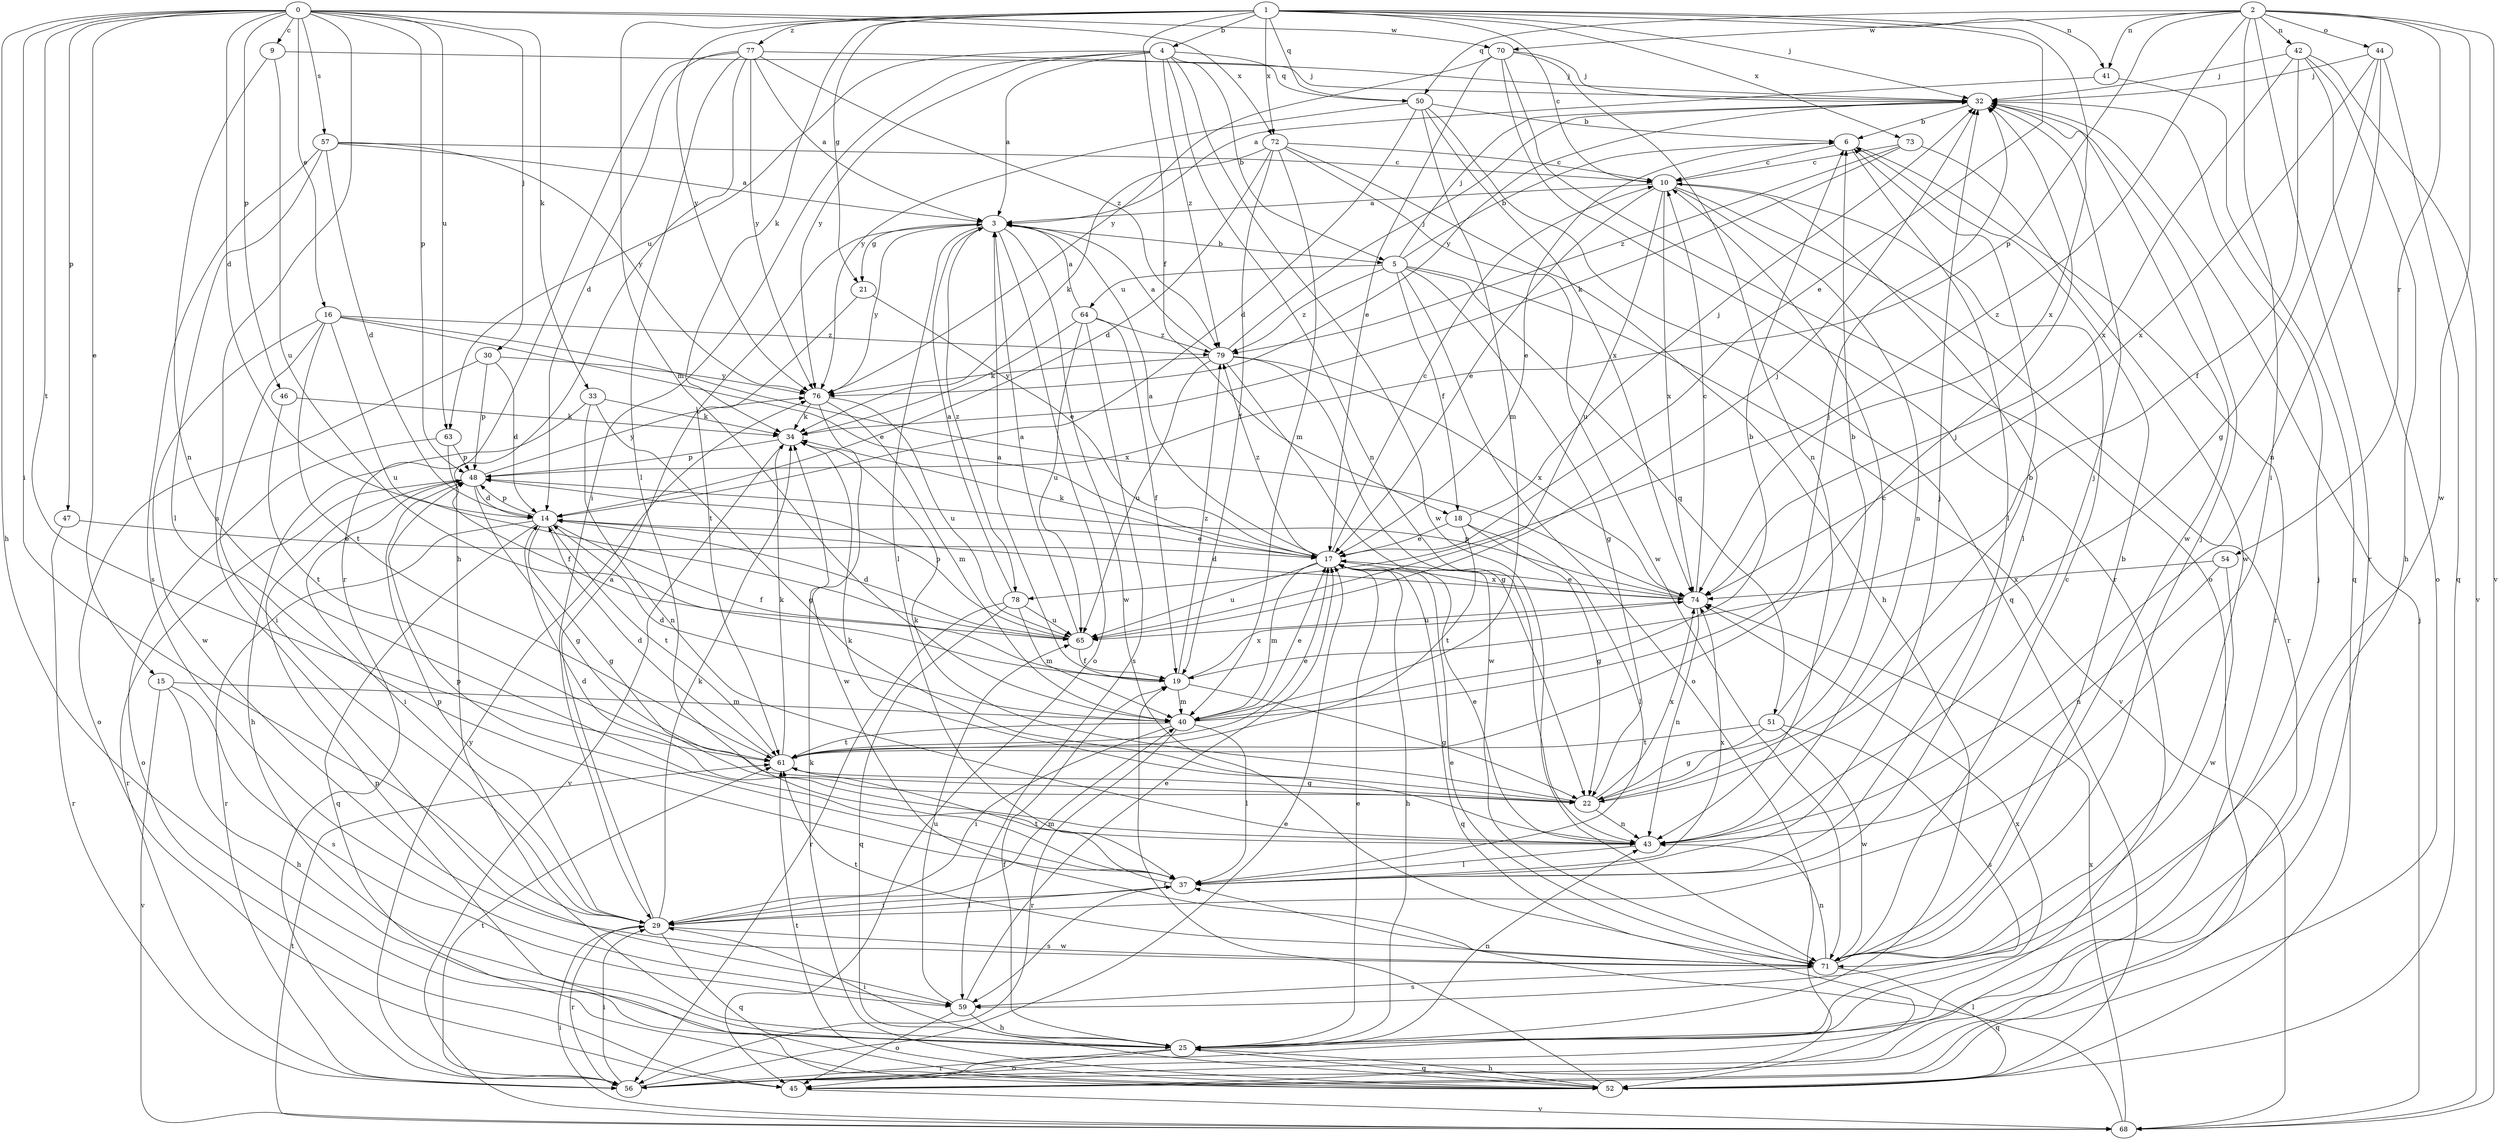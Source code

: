 strict digraph  {
0;
1;
2;
3;
4;
5;
6;
9;
10;
14;
15;
16;
17;
18;
19;
21;
22;
25;
29;
30;
32;
33;
34;
37;
40;
41;
42;
43;
44;
45;
46;
47;
48;
50;
51;
52;
54;
56;
57;
59;
61;
63;
64;
65;
68;
70;
71;
72;
73;
74;
76;
77;
78;
79;
0 -> 9  [label=c];
0 -> 14  [label=d];
0 -> 15  [label=e];
0 -> 16  [label=e];
0 -> 25  [label=h];
0 -> 29  [label=i];
0 -> 30  [label=j];
0 -> 33  [label=k];
0 -> 46  [label=p];
0 -> 47  [label=p];
0 -> 48  [label=p];
0 -> 57  [label=s];
0 -> 59  [label=s];
0 -> 61  [label=t];
0 -> 63  [label=u];
0 -> 70  [label=w];
0 -> 72  [label=x];
1 -> 4  [label=b];
1 -> 10  [label=c];
1 -> 17  [label=e];
1 -> 18  [label=f];
1 -> 21  [label=g];
1 -> 32  [label=j];
1 -> 34  [label=k];
1 -> 40  [label=m];
1 -> 41  [label=n];
1 -> 50  [label=q];
1 -> 72  [label=x];
1 -> 73  [label=x];
1 -> 74  [label=x];
1 -> 76  [label=y];
1 -> 77  [label=z];
2 -> 29  [label=i];
2 -> 41  [label=n];
2 -> 42  [label=n];
2 -> 44  [label=o];
2 -> 48  [label=p];
2 -> 50  [label=q];
2 -> 54  [label=r];
2 -> 56  [label=r];
2 -> 68  [label=v];
2 -> 70  [label=w];
2 -> 71  [label=w];
2 -> 78  [label=z];
3 -> 5  [label=b];
3 -> 21  [label=g];
3 -> 37  [label=l];
3 -> 45  [label=o];
3 -> 71  [label=w];
3 -> 76  [label=y];
3 -> 78  [label=z];
4 -> 3  [label=a];
4 -> 5  [label=b];
4 -> 29  [label=i];
4 -> 43  [label=n];
4 -> 50  [label=q];
4 -> 63  [label=u];
4 -> 71  [label=w];
4 -> 76  [label=y];
4 -> 79  [label=z];
5 -> 6  [label=b];
5 -> 18  [label=f];
5 -> 22  [label=g];
5 -> 32  [label=j];
5 -> 45  [label=o];
5 -> 51  [label=q];
5 -> 64  [label=u];
5 -> 68  [label=v];
5 -> 79  [label=z];
6 -> 10  [label=c];
6 -> 17  [label=e];
6 -> 37  [label=l];
6 -> 56  [label=r];
9 -> 32  [label=j];
9 -> 43  [label=n];
9 -> 65  [label=u];
10 -> 3  [label=a];
10 -> 17  [label=e];
10 -> 37  [label=l];
10 -> 43  [label=n];
10 -> 56  [label=r];
10 -> 65  [label=u];
10 -> 74  [label=x];
14 -> 17  [label=e];
14 -> 19  [label=f];
14 -> 22  [label=g];
14 -> 48  [label=p];
14 -> 52  [label=q];
14 -> 56  [label=r];
14 -> 61  [label=t];
15 -> 25  [label=h];
15 -> 40  [label=m];
15 -> 59  [label=s];
15 -> 68  [label=v];
16 -> 17  [label=e];
16 -> 29  [label=i];
16 -> 61  [label=t];
16 -> 65  [label=u];
16 -> 71  [label=w];
16 -> 74  [label=x];
16 -> 79  [label=z];
17 -> 3  [label=a];
17 -> 10  [label=c];
17 -> 25  [label=h];
17 -> 34  [label=k];
17 -> 40  [label=m];
17 -> 52  [label=q];
17 -> 65  [label=u];
17 -> 74  [label=x];
17 -> 79  [label=z];
18 -> 17  [label=e];
18 -> 22  [label=g];
18 -> 32  [label=j];
18 -> 37  [label=l];
18 -> 61  [label=t];
19 -> 3  [label=a];
19 -> 22  [label=g];
19 -> 40  [label=m];
19 -> 74  [label=x];
19 -> 79  [label=z];
21 -> 17  [label=e];
21 -> 61  [label=t];
22 -> 6  [label=b];
22 -> 10  [label=c];
22 -> 34  [label=k];
22 -> 43  [label=n];
22 -> 74  [label=x];
25 -> 17  [label=e];
25 -> 19  [label=f];
25 -> 29  [label=i];
25 -> 32  [label=j];
25 -> 43  [label=n];
25 -> 45  [label=o];
25 -> 52  [label=q];
25 -> 56  [label=r];
25 -> 74  [label=x];
29 -> 3  [label=a];
29 -> 34  [label=k];
29 -> 37  [label=l];
29 -> 40  [label=m];
29 -> 48  [label=p];
29 -> 52  [label=q];
29 -> 56  [label=r];
29 -> 71  [label=w];
30 -> 14  [label=d];
30 -> 45  [label=o];
30 -> 48  [label=p];
30 -> 76  [label=y];
32 -> 6  [label=b];
32 -> 71  [label=w];
32 -> 76  [label=y];
33 -> 22  [label=g];
33 -> 25  [label=h];
33 -> 34  [label=k];
33 -> 43  [label=n];
34 -> 48  [label=p];
34 -> 68  [label=v];
37 -> 29  [label=i];
37 -> 32  [label=j];
37 -> 48  [label=p];
37 -> 59  [label=s];
37 -> 61  [label=t];
37 -> 74  [label=x];
40 -> 6  [label=b];
40 -> 14  [label=d];
40 -> 17  [label=e];
40 -> 29  [label=i];
40 -> 32  [label=j];
40 -> 37  [label=l];
40 -> 56  [label=r];
40 -> 61  [label=t];
41 -> 3  [label=a];
41 -> 52  [label=q];
42 -> 19  [label=f];
42 -> 25  [label=h];
42 -> 32  [label=j];
42 -> 45  [label=o];
42 -> 68  [label=v];
42 -> 74  [label=x];
43 -> 14  [label=d];
43 -> 17  [label=e];
43 -> 32  [label=j];
43 -> 34  [label=k];
43 -> 37  [label=l];
44 -> 22  [label=g];
44 -> 32  [label=j];
44 -> 43  [label=n];
44 -> 52  [label=q];
44 -> 74  [label=x];
45 -> 68  [label=v];
46 -> 34  [label=k];
46 -> 61  [label=t];
47 -> 17  [label=e];
47 -> 56  [label=r];
48 -> 14  [label=d];
48 -> 22  [label=g];
48 -> 29  [label=i];
48 -> 56  [label=r];
48 -> 76  [label=y];
50 -> 6  [label=b];
50 -> 14  [label=d];
50 -> 40  [label=m];
50 -> 52  [label=q];
50 -> 74  [label=x];
50 -> 76  [label=y];
51 -> 6  [label=b];
51 -> 22  [label=g];
51 -> 59  [label=s];
51 -> 61  [label=t];
51 -> 71  [label=w];
52 -> 19  [label=f];
52 -> 25  [label=h];
52 -> 34  [label=k];
52 -> 48  [label=p];
52 -> 61  [label=t];
54 -> 43  [label=n];
54 -> 71  [label=w];
54 -> 74  [label=x];
56 -> 17  [label=e];
56 -> 29  [label=i];
56 -> 61  [label=t];
56 -> 76  [label=y];
57 -> 3  [label=a];
57 -> 10  [label=c];
57 -> 14  [label=d];
57 -> 37  [label=l];
57 -> 59  [label=s];
57 -> 76  [label=y];
59 -> 17  [label=e];
59 -> 25  [label=h];
59 -> 45  [label=o];
59 -> 65  [label=u];
61 -> 14  [label=d];
61 -> 17  [label=e];
61 -> 22  [label=g];
61 -> 32  [label=j];
61 -> 34  [label=k];
63 -> 19  [label=f];
63 -> 45  [label=o];
63 -> 48  [label=p];
64 -> 3  [label=a];
64 -> 19  [label=f];
64 -> 34  [label=k];
64 -> 59  [label=s];
64 -> 65  [label=u];
64 -> 79  [label=z];
65 -> 3  [label=a];
65 -> 14  [label=d];
65 -> 19  [label=f];
65 -> 32  [label=j];
65 -> 48  [label=p];
68 -> 29  [label=i];
68 -> 32  [label=j];
68 -> 37  [label=l];
68 -> 61  [label=t];
68 -> 74  [label=x];
70 -> 17  [label=e];
70 -> 32  [label=j];
70 -> 43  [label=n];
70 -> 45  [label=o];
70 -> 56  [label=r];
70 -> 76  [label=y];
71 -> 6  [label=b];
71 -> 10  [label=c];
71 -> 17  [label=e];
71 -> 32  [label=j];
71 -> 43  [label=n];
71 -> 52  [label=q];
71 -> 59  [label=s];
71 -> 61  [label=t];
72 -> 10  [label=c];
72 -> 14  [label=d];
72 -> 19  [label=f];
72 -> 25  [label=h];
72 -> 34  [label=k];
72 -> 40  [label=m];
72 -> 71  [label=w];
73 -> 10  [label=c];
73 -> 34  [label=k];
73 -> 71  [label=w];
73 -> 79  [label=z];
74 -> 10  [label=c];
74 -> 14  [label=d];
74 -> 17  [label=e];
74 -> 43  [label=n];
74 -> 48  [label=p];
74 -> 65  [label=u];
76 -> 34  [label=k];
76 -> 40  [label=m];
76 -> 65  [label=u];
76 -> 71  [label=w];
77 -> 3  [label=a];
77 -> 14  [label=d];
77 -> 25  [label=h];
77 -> 32  [label=j];
77 -> 37  [label=l];
77 -> 56  [label=r];
77 -> 76  [label=y];
77 -> 79  [label=z];
78 -> 3  [label=a];
78 -> 40  [label=m];
78 -> 52  [label=q];
78 -> 56  [label=r];
78 -> 65  [label=u];
79 -> 3  [label=a];
79 -> 22  [label=g];
79 -> 32  [label=j];
79 -> 65  [label=u];
79 -> 71  [label=w];
79 -> 74  [label=x];
79 -> 76  [label=y];
}
